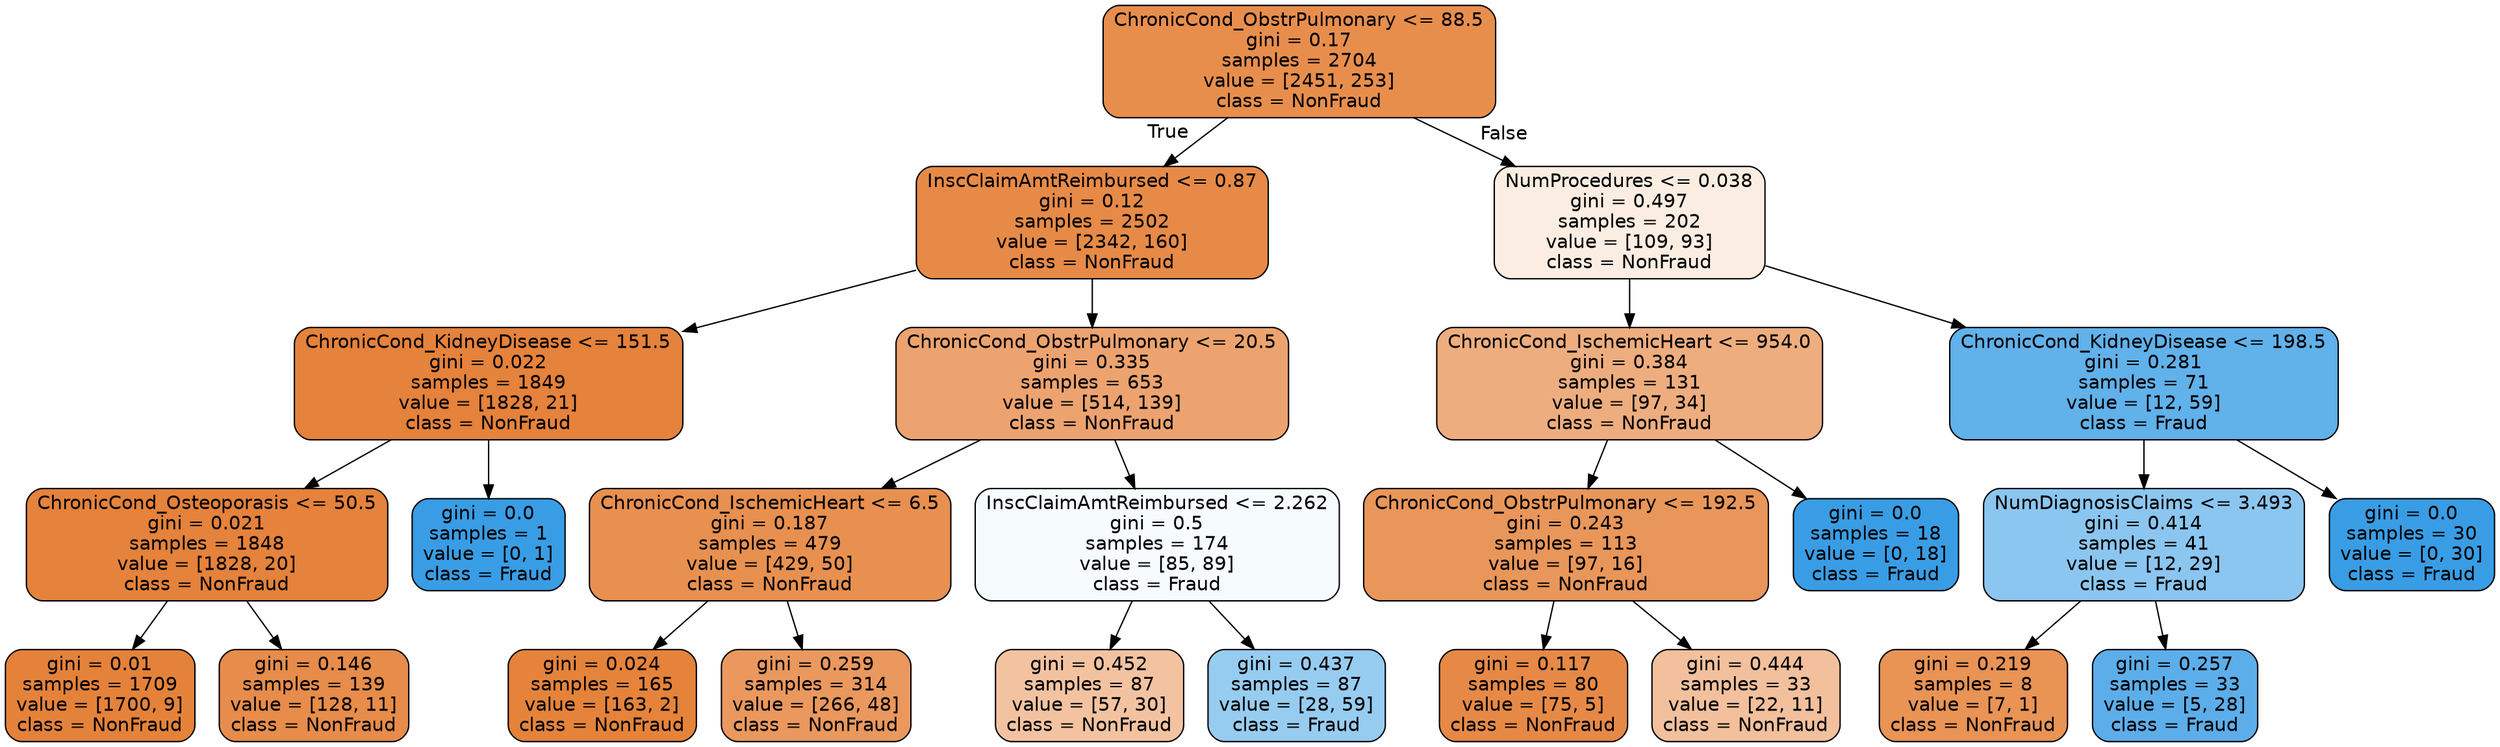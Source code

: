 digraph Tree {
node [shape=box, style="filled, rounded", color="black", fontname="helvetica"] ;
edge [fontname="helvetica"] ;
0 [label="ChronicCond_ObstrPulmonary <= 88.5\ngini = 0.17\nsamples = 2704\nvalue = [2451, 253]\nclass = NonFraud", fillcolor="#e88e4d"] ;
1 [label="InscClaimAmtReimbursed <= 0.87\ngini = 0.12\nsamples = 2502\nvalue = [2342, 160]\nclass = NonFraud", fillcolor="#e78a47"] ;
0 -> 1 [labeldistance=2.5, labelangle=45, headlabel="True"] ;
2 [label="ChronicCond_KidneyDisease <= 151.5\ngini = 0.022\nsamples = 1849\nvalue = [1828, 21]\nclass = NonFraud", fillcolor="#e5823b"] ;
1 -> 2 ;
3 [label="ChronicCond_Osteoporasis <= 50.5\ngini = 0.021\nsamples = 1848\nvalue = [1828, 20]\nclass = NonFraud", fillcolor="#e5823b"] ;
2 -> 3 ;
4 [label="gini = 0.01\nsamples = 1709\nvalue = [1700, 9]\nclass = NonFraud", fillcolor="#e5823a"] ;
3 -> 4 ;
5 [label="gini = 0.146\nsamples = 139\nvalue = [128, 11]\nclass = NonFraud", fillcolor="#e78c4a"] ;
3 -> 5 ;
6 [label="gini = 0.0\nsamples = 1\nvalue = [0, 1]\nclass = Fraud", fillcolor="#399de5"] ;
2 -> 6 ;
7 [label="ChronicCond_ObstrPulmonary <= 20.5\ngini = 0.335\nsamples = 653\nvalue = [514, 139]\nclass = NonFraud", fillcolor="#eca36f"] ;
1 -> 7 ;
8 [label="ChronicCond_IschemicHeart <= 6.5\ngini = 0.187\nsamples = 479\nvalue = [429, 50]\nclass = NonFraud", fillcolor="#e89050"] ;
7 -> 8 ;
9 [label="gini = 0.024\nsamples = 165\nvalue = [163, 2]\nclass = NonFraud", fillcolor="#e5833b"] ;
8 -> 9 ;
10 [label="gini = 0.259\nsamples = 314\nvalue = [266, 48]\nclass = NonFraud", fillcolor="#ea985d"] ;
8 -> 10 ;
11 [label="InscClaimAmtReimbursed <= 2.262\ngini = 0.5\nsamples = 174\nvalue = [85, 89]\nclass = Fraud", fillcolor="#f6fbfe"] ;
7 -> 11 ;
12 [label="gini = 0.452\nsamples = 87\nvalue = [57, 30]\nclass = NonFraud", fillcolor="#f3c3a1"] ;
11 -> 12 ;
13 [label="gini = 0.437\nsamples = 87\nvalue = [28, 59]\nclass = Fraud", fillcolor="#97ccf1"] ;
11 -> 13 ;
14 [label="NumProcedures <= 0.038\ngini = 0.497\nsamples = 202\nvalue = [109, 93]\nclass = NonFraud", fillcolor="#fbede2"] ;
0 -> 14 [labeldistance=2.5, labelangle=-45, headlabel="False"] ;
15 [label="ChronicCond_IschemicHeart <= 954.0\ngini = 0.384\nsamples = 131\nvalue = [97, 34]\nclass = NonFraud", fillcolor="#eead7e"] ;
14 -> 15 ;
16 [label="ChronicCond_ObstrPulmonary <= 192.5\ngini = 0.243\nsamples = 113\nvalue = [97, 16]\nclass = NonFraud", fillcolor="#e9965a"] ;
15 -> 16 ;
17 [label="gini = 0.117\nsamples = 80\nvalue = [75, 5]\nclass = NonFraud", fillcolor="#e78946"] ;
16 -> 17 ;
18 [label="gini = 0.444\nsamples = 33\nvalue = [22, 11]\nclass = NonFraud", fillcolor="#f2c09c"] ;
16 -> 18 ;
19 [label="gini = 0.0\nsamples = 18\nvalue = [0, 18]\nclass = Fraud", fillcolor="#399de5"] ;
15 -> 19 ;
20 [label="ChronicCond_KidneyDisease <= 198.5\ngini = 0.281\nsamples = 71\nvalue = [12, 59]\nclass = Fraud", fillcolor="#61b1ea"] ;
14 -> 20 ;
21 [label="NumDiagnosisClaims <= 3.493\ngini = 0.414\nsamples = 41\nvalue = [12, 29]\nclass = Fraud", fillcolor="#8bc6f0"] ;
20 -> 21 ;
22 [label="gini = 0.219\nsamples = 8\nvalue = [7, 1]\nclass = NonFraud", fillcolor="#e99355"] ;
21 -> 22 ;
23 [label="gini = 0.257\nsamples = 33\nvalue = [5, 28]\nclass = Fraud", fillcolor="#5caeea"] ;
21 -> 23 ;
24 [label="gini = 0.0\nsamples = 30\nvalue = [0, 30]\nclass = Fraud", fillcolor="#399de5"] ;
20 -> 24 ;
}